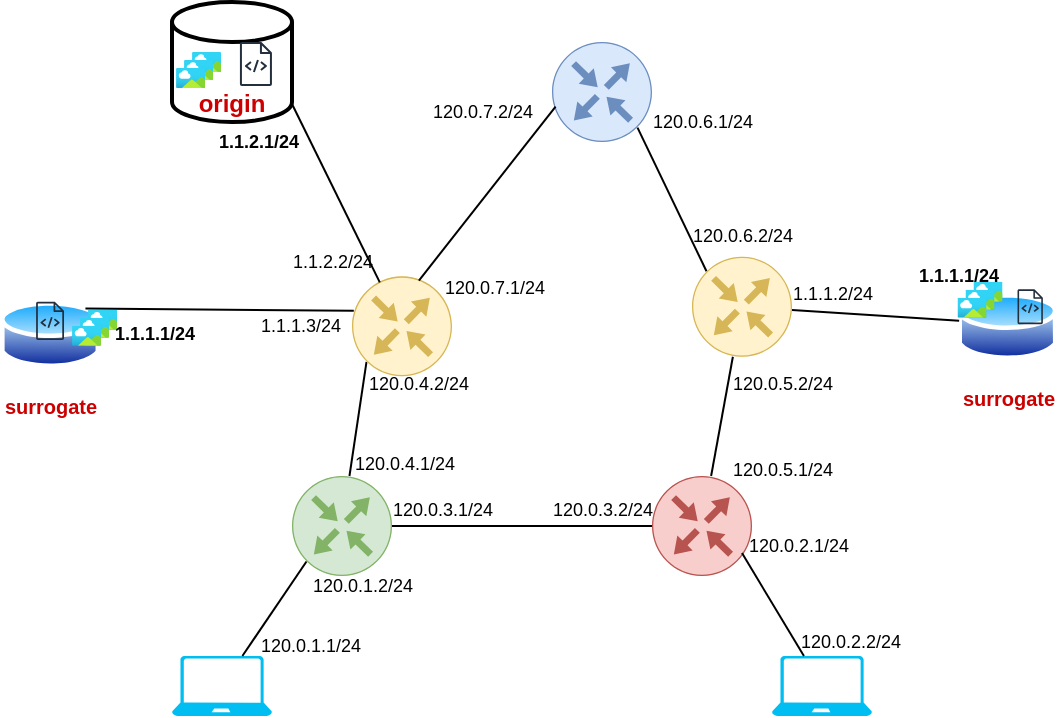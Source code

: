 <mxfile version="24.8.4">
  <diagram name="Page-1" id="sa3ymXvd7jjZQVC8KvQ6">
    <mxGraphModel dx="729" dy="488" grid="1" gridSize="10" guides="1" tooltips="1" connect="1" arrows="1" fold="1" page="1" pageScale="1" pageWidth="827" pageHeight="1169" math="0" shadow="0">
      <root>
        <mxCell id="0" />
        <mxCell id="1" parent="0" />
        <mxCell id="DSF0JdCFXwAlsFwlsIC3-1" value="" style="sketch=0;points=[[0.5,0,0],[1,0.5,0],[0.5,1,0],[0,0.5,0],[0.145,0.145,0],[0.856,0.145,0],[0.855,0.856,0],[0.145,0.855,0]];verticalLabelPosition=bottom;html=1;verticalAlign=top;aspect=fixed;align=center;pointerEvents=1;shape=mxgraph.cisco19.rect;prIcon=router;fillColor=#d5e8d4;strokeColor=#82b366;" parent="1" vertex="1">
          <mxGeometry x="270" y="250" width="50" height="50" as="geometry" />
        </mxCell>
        <mxCell id="DSF0JdCFXwAlsFwlsIC3-2" value="" style="sketch=0;points=[[0.5,0,0],[1,0.5,0],[0.5,1,0],[0,0.5,0],[0.145,0.145,0],[0.856,0.145,0],[0.855,0.856,0],[0.145,0.855,0]];verticalLabelPosition=bottom;html=1;verticalAlign=top;aspect=fixed;align=center;pointerEvents=1;shape=mxgraph.cisco19.rect;prIcon=router;fillColor=#f8cecc;strokeColor=#b85450;" parent="1" vertex="1">
          <mxGeometry x="450" y="250" width="50" height="50" as="geometry" />
        </mxCell>
        <mxCell id="DSF0JdCFXwAlsFwlsIC3-4" value="&lt;font color=&quot;#cc0000&quot; style=&quot;font-size: 10px;&quot;&gt;&lt;b&gt;surrogate&lt;/b&gt;&lt;/font&gt;" style="image;aspect=fixed;perimeter=ellipsePerimeter;html=1;align=center;shadow=0;dashed=0;spacingTop=3;image=img/lib/active_directory/database.svg;" parent="1" vertex="1">
          <mxGeometry x="124.04" y="160.82" width="50" height="37" as="geometry" />
        </mxCell>
        <mxCell id="DSF0JdCFXwAlsFwlsIC3-5" value="&lt;font color=&quot;#cc0000&quot; style=&quot;font-size: 10px;&quot;&gt;&lt;b&gt;surrogate&lt;/b&gt;&lt;/font&gt;" style="image;aspect=fixed;perimeter=ellipsePerimeter;html=1;align=center;shadow=0;dashed=0;spacingTop=3;image=img/lib/active_directory/database.svg;imageBackground=none;" parent="1" vertex="1">
          <mxGeometry x="602.73" y="156.82" width="50" height="37" as="geometry" />
        </mxCell>
        <mxCell id="DSF0JdCFXwAlsFwlsIC3-8" value="&lt;b&gt;&lt;font color=&quot;#cc0000&quot;&gt;origin&lt;/font&gt;&lt;/b&gt;" style="strokeWidth=2;html=1;shape=mxgraph.flowchart.database;whiteSpace=wrap;verticalAlign=bottom;" parent="1" vertex="1">
          <mxGeometry x="210" y="13.0" width="60" height="60" as="geometry" />
        </mxCell>
        <mxCell id="DSF0JdCFXwAlsFwlsIC3-9" value="" style="sketch=0;points=[[0.5,0,0],[1,0.5,0],[0.5,1,0],[0,0.5,0],[0.145,0.145,0],[0.856,0.145,0],[0.855,0.856,0],[0.145,0.855,0]];verticalLabelPosition=bottom;html=1;verticalAlign=top;aspect=fixed;align=center;pointerEvents=1;shape=mxgraph.cisco19.rect;prIcon=router;fillColor=#dae8fc;strokeColor=#6c8ebf;" parent="1" vertex="1">
          <mxGeometry x="400" y="33" width="50" height="50" as="geometry" />
        </mxCell>
        <mxCell id="DSF0JdCFXwAlsFwlsIC3-23" style="edgeStyle=orthogonalEdgeStyle;rounded=0;orthogonalLoop=1;jettySize=auto;html=1;entryX=0;entryY=0.5;entryDx=0;entryDy=0;entryPerimeter=0;endArrow=none;endFill=0;" parent="1" source="DSF0JdCFXwAlsFwlsIC3-1" target="DSF0JdCFXwAlsFwlsIC3-2" edge="1">
          <mxGeometry relative="1" as="geometry" />
        </mxCell>
        <mxCell id="DSF0JdCFXwAlsFwlsIC3-26" value="" style="sketch=0;outlineConnect=0;fontColor=#232F3E;gradientColor=none;fillColor=#232F3D;strokeColor=none;dashed=0;verticalLabelPosition=bottom;verticalAlign=top;align=center;html=1;fontSize=12;fontStyle=0;aspect=fixed;pointerEvents=1;shape=mxgraph.aws4.source_code;" parent="1" vertex="1">
          <mxGeometry x="142.03" y="162.82" width="14.01" height="19.18" as="geometry" />
        </mxCell>
        <mxCell id="DSF0JdCFXwAlsFwlsIC3-27" value="" style="sketch=0;outlineConnect=0;fontColor=#232F3E;gradientColor=none;fillColor=#232F3D;strokeColor=none;dashed=0;verticalLabelPosition=bottom;verticalAlign=top;align=center;html=1;fontSize=12;fontStyle=0;aspect=fixed;pointerEvents=1;shape=mxgraph.aws4.source_code;" parent="1" vertex="1">
          <mxGeometry x="632.73" y="156.66" width="12.73" height="17.42" as="geometry" />
        </mxCell>
        <mxCell id="DSF0JdCFXwAlsFwlsIC3-28" value="" style="verticalLabelPosition=bottom;html=1;verticalAlign=top;align=center;strokeColor=none;fillColor=#00BEF2;shape=mxgraph.azure.laptop;pointerEvents=1;" parent="1" vertex="1">
          <mxGeometry x="210" y="340" width="50" height="30" as="geometry" />
        </mxCell>
        <mxCell id="DSF0JdCFXwAlsFwlsIC3-29" value="" style="verticalLabelPosition=bottom;html=1;verticalAlign=top;align=center;strokeColor=none;fillColor=#00BEF2;shape=mxgraph.azure.laptop;pointerEvents=1;" parent="1" vertex="1">
          <mxGeometry x="510" y="340" width="50" height="30" as="geometry" />
        </mxCell>
        <mxCell id="DSF0JdCFXwAlsFwlsIC3-30" style="rounded=0;orthogonalLoop=1;jettySize=auto;html=1;entryX=0.9;entryY=0.771;entryDx=0;entryDy=0;entryPerimeter=0;endArrow=none;endFill=0;" parent="1" source="DSF0JdCFXwAlsFwlsIC3-29" target="DSF0JdCFXwAlsFwlsIC3-2" edge="1">
          <mxGeometry relative="1" as="geometry" />
        </mxCell>
        <mxCell id="DSF0JdCFXwAlsFwlsIC3-31" style="rounded=0;orthogonalLoop=1;jettySize=auto;html=1;entryX=0.145;entryY=0.855;entryDx=0;entryDy=0;entryPerimeter=0;endArrow=none;endFill=0;" parent="1" source="DSF0JdCFXwAlsFwlsIC3-28" target="DSF0JdCFXwAlsFwlsIC3-1" edge="1">
          <mxGeometry relative="1" as="geometry" />
        </mxCell>
        <mxCell id="DSF0JdCFXwAlsFwlsIC3-34" value="" style="sketch=0;outlineConnect=0;fontColor=#232F3E;gradientColor=none;fillColor=#232F3D;strokeColor=none;dashed=0;verticalLabelPosition=bottom;verticalAlign=top;align=center;html=1;fontSize=12;fontStyle=0;aspect=fixed;pointerEvents=1;shape=mxgraph.aws4.source_code;" parent="1" vertex="1">
          <mxGeometry x="243.93" y="33" width="16.07" height="22" as="geometry" />
        </mxCell>
        <mxCell id="DSF0JdCFXwAlsFwlsIC3-35" value="" style="image;aspect=fixed;html=1;points=[];align=center;fontSize=12;image=img/lib/azure2/general/Image.svg;" parent="1" vertex="1">
          <mxGeometry x="220.0" y="38" width="14.55" height="10" as="geometry" />
        </mxCell>
        <mxCell id="DSF0JdCFXwAlsFwlsIC3-36" value="" style="image;aspect=fixed;html=1;points=[];align=center;fontSize=12;image=img/lib/azure2/general/Image.svg;" parent="1" vertex="1">
          <mxGeometry x="216.0" y="42" width="14.55" height="10" as="geometry" />
        </mxCell>
        <mxCell id="DSF0JdCFXwAlsFwlsIC3-37" value="" style="image;aspect=fixed;html=1;points=[];align=center;fontSize=12;image=img/lib/azure2/general/Image.svg;" parent="1" vertex="1">
          <mxGeometry x="212" y="46" width="14.55" height="10" as="geometry" />
        </mxCell>
        <mxCell id="DSF0JdCFXwAlsFwlsIC3-38" value="" style="image;aspect=fixed;html=1;points=[];align=center;fontSize=12;image=img/lib/azure2/general/Image.svg;" parent="1" vertex="1">
          <mxGeometry x="610.73" y="152.82" width="14.55" height="10" as="geometry" />
        </mxCell>
        <mxCell id="DSF0JdCFXwAlsFwlsIC3-39" value="" style="image;aspect=fixed;html=1;points=[];align=center;fontSize=12;image=img/lib/azure2/general/Image.svg;" parent="1" vertex="1">
          <mxGeometry x="606.73" y="156.82" width="14.55" height="10" as="geometry" />
        </mxCell>
        <mxCell id="DSF0JdCFXwAlsFwlsIC3-40" value="" style="image;aspect=fixed;html=1;points=[];align=center;fontSize=12;image=img/lib/azure2/general/Image.svg;" parent="1" vertex="1">
          <mxGeometry x="602.73" y="160.82" width="14.55" height="10" as="geometry" />
        </mxCell>
        <mxCell id="DSF0JdCFXwAlsFwlsIC3-41" value="" style="image;aspect=fixed;html=1;points=[];align=center;fontSize=12;image=img/lib/azure2/general/Image.svg;" parent="1" vertex="1">
          <mxGeometry x="168.0" y="166.82" width="14.55" height="10" as="geometry" />
        </mxCell>
        <mxCell id="DSF0JdCFXwAlsFwlsIC3-42" value="" style="image;aspect=fixed;html=1;points=[];align=center;fontSize=12;image=img/lib/azure2/general/Image.svg;" parent="1" vertex="1">
          <mxGeometry x="164.0" y="170.82" width="14.55" height="10" as="geometry" />
        </mxCell>
        <mxCell id="DSF0JdCFXwAlsFwlsIC3-43" value="" style="image;aspect=fixed;html=1;points=[];align=center;fontSize=12;image=img/lib/azure2/general/Image.svg;" parent="1" vertex="1">
          <mxGeometry x="160.0" y="174.82" width="14.55" height="10" as="geometry" />
        </mxCell>
        <mxCell id="DSF0JdCFXwAlsFwlsIC3-44" value="&lt;font style=&quot;font-size: 9px;&quot;&gt;120.0.1.1/24&lt;/font&gt;" style="text;html=1;align=center;verticalAlign=middle;resizable=0;points=[];autosize=1;strokeColor=none;fillColor=none;fontSize=9;" parent="1" vertex="1">
          <mxGeometry x="243.96" y="325" width="70" height="20" as="geometry" />
        </mxCell>
        <mxCell id="DSF0JdCFXwAlsFwlsIC3-45" value="&lt;font style=&quot;font-size: 9px;&quot;&gt;120.0.1.2/24&lt;/font&gt;" style="text;html=1;align=center;verticalAlign=middle;resizable=0;points=[];autosize=1;strokeColor=none;fillColor=none;fontSize=9;" parent="1" vertex="1">
          <mxGeometry x="270" y="295" width="70" height="20" as="geometry" />
        </mxCell>
        <mxCell id="DSF0JdCFXwAlsFwlsIC3-46" value="&lt;font style=&quot;font-size: 9px;&quot;&gt;120.0.2.1/24&lt;/font&gt;" style="text;html=1;align=center;verticalAlign=middle;resizable=0;points=[];autosize=1;strokeColor=none;fillColor=none;fontSize=9;" parent="1" vertex="1">
          <mxGeometry x="488.08" y="275" width="70" height="20" as="geometry" />
        </mxCell>
        <mxCell id="DSF0JdCFXwAlsFwlsIC3-47" value="&lt;font style=&quot;font-size: 9px;&quot;&gt;120.0.2.2/24&lt;/font&gt;" style="text;html=1;align=center;verticalAlign=middle;resizable=0;points=[];autosize=1;strokeColor=none;fillColor=none;fontSize=9;" parent="1" vertex="1">
          <mxGeometry x="514" y="323" width="70" height="20" as="geometry" />
        </mxCell>
        <mxCell id="DSF0JdCFXwAlsFwlsIC3-48" value="&lt;font style=&quot;font-size: 9px;&quot;&gt;120.0.3.1/24&lt;/font&gt;" style="text;html=1;align=center;verticalAlign=middle;resizable=0;points=[];autosize=1;strokeColor=none;fillColor=none;fontSize=9;" parent="1" vertex="1">
          <mxGeometry x="310.03" y="257" width="70" height="20" as="geometry" />
        </mxCell>
        <mxCell id="DSF0JdCFXwAlsFwlsIC3-49" value="&lt;font style=&quot;font-size: 9px;&quot;&gt;120.0.3.2/24&lt;/font&gt;" style="text;html=1;align=center;verticalAlign=middle;resizable=0;points=[];autosize=1;strokeColor=none;fillColor=none;fontSize=9;" parent="1" vertex="1">
          <mxGeometry x="390" y="257" width="70" height="20" as="geometry" />
        </mxCell>
        <mxCell id="DSF0JdCFXwAlsFwlsIC3-53" style="rounded=0;orthogonalLoop=1;jettySize=auto;html=1;endArrow=none;endFill=0;" parent="1" source="DSF0JdCFXwAlsFwlsIC3-50" target="DSF0JdCFXwAlsFwlsIC3-2" edge="1">
          <mxGeometry relative="1" as="geometry" />
        </mxCell>
        <mxCell id="DSF0JdCFXwAlsFwlsIC3-50" value="" style="sketch=0;points=[[0.5,0,0],[1,0.5,0],[0.5,1,0],[0,0.5,0],[0.145,0.145,0],[0.856,0.145,0],[0.855,0.856,0],[0.145,0.855,0]];verticalLabelPosition=bottom;html=1;verticalAlign=top;aspect=fixed;align=center;pointerEvents=1;shape=mxgraph.cisco19.rect;prIcon=router;fillColor=#fff2cc;strokeColor=#d6b656;" parent="1" vertex="1">
          <mxGeometry x="470" y="140.37" width="50" height="50" as="geometry" />
        </mxCell>
        <mxCell id="DSF0JdCFXwAlsFwlsIC3-54" style="rounded=0;orthogonalLoop=1;jettySize=auto;html=1;entryX=0.017;entryY=0.422;entryDx=0;entryDy=0;entryPerimeter=0;endArrow=none;endFill=0;" parent="1" source="DSF0JdCFXwAlsFwlsIC3-50" target="DSF0JdCFXwAlsFwlsIC3-5" edge="1">
          <mxGeometry relative="1" as="geometry" />
        </mxCell>
        <mxCell id="DSF0JdCFXwAlsFwlsIC3-58" style="rounded=0;orthogonalLoop=1;jettySize=auto;html=1;exitX=0.145;exitY=0.855;exitDx=0;exitDy=0;exitPerimeter=0;endArrow=none;endFill=0;" parent="1" source="DSF0JdCFXwAlsFwlsIC3-55" target="DSF0JdCFXwAlsFwlsIC3-1" edge="1">
          <mxGeometry relative="1" as="geometry" />
        </mxCell>
        <mxCell id="DSF0JdCFXwAlsFwlsIC3-106" style="rounded=0;orthogonalLoop=1;jettySize=auto;html=1;exitX=0.018;exitY=0.345;exitDx=0;exitDy=0;exitPerimeter=0;entryX=1;entryY=0;entryDx=0;entryDy=0;endArrow=none;endFill=0;" parent="1" source="DSF0JdCFXwAlsFwlsIC3-55" target="DSF0JdCFXwAlsFwlsIC3-4" edge="1">
          <mxGeometry relative="1" as="geometry" />
        </mxCell>
        <mxCell id="DSF0JdCFXwAlsFwlsIC3-55" value="" style="sketch=0;points=[[0.5,0,0],[1,0.5,0],[0.5,1,0],[0,0.5,0],[0.145,0.145,0],[0.856,0.145,0],[0.855,0.856,0],[0.145,0.855,0]];verticalLabelPosition=bottom;html=1;verticalAlign=top;aspect=fixed;align=center;pointerEvents=1;shape=mxgraph.cisco19.rect;prIcon=router;fillColor=#fff2cc;strokeColor=#d6b656;" parent="1" vertex="1">
          <mxGeometry x="300" y="150.18" width="50" height="50" as="geometry" />
        </mxCell>
        <mxCell id="DSF0JdCFXwAlsFwlsIC3-67" value="&lt;font style=&quot;font-size: 9px;&quot;&gt;1.1.1.1/24&lt;/font&gt;" style="text;html=1;align=center;verticalAlign=middle;resizable=0;points=[];autosize=1;strokeColor=none;fillColor=none;fontSize=9;fontStyle=1" parent="1" vertex="1">
          <mxGeometry x="170.55" y="169.32" width="60" height="20" as="geometry" />
        </mxCell>
        <mxCell id="DSF0JdCFXwAlsFwlsIC3-68" value="&lt;font style=&quot;font-size: 9px;&quot;&gt;1.1.1.1/24&lt;/font&gt;" style="text;html=1;align=center;verticalAlign=middle;resizable=0;points=[];autosize=1;strokeColor=none;fillColor=none;fontSize=9;fontStyle=1" parent="1" vertex="1">
          <mxGeometry x="572.73" y="140.37" width="60" height="20" as="geometry" />
        </mxCell>
        <mxCell id="DSF0JdCFXwAlsFwlsIC3-73" style="rounded=0;orthogonalLoop=1;jettySize=auto;html=1;exitX=0.669;exitY=0.042;exitDx=0;exitDy=0;exitPerimeter=0;entryX=0.036;entryY=0.646;entryDx=0;entryDy=0;entryPerimeter=0;endArrow=none;endFill=0;" parent="1" source="DSF0JdCFXwAlsFwlsIC3-55" target="DSF0JdCFXwAlsFwlsIC3-9" edge="1">
          <mxGeometry relative="1" as="geometry" />
        </mxCell>
        <mxCell id="DSF0JdCFXwAlsFwlsIC3-74" value="&lt;font style=&quot;font-size: 9px;&quot;&gt;120.0.4.1/24&lt;/font&gt;" style="text;html=1;align=center;verticalAlign=middle;resizable=0;points=[];autosize=1;strokeColor=none;fillColor=none;fontSize=9;" parent="1" vertex="1">
          <mxGeometry x="291" y="234" width="70" height="20" as="geometry" />
        </mxCell>
        <mxCell id="DSF0JdCFXwAlsFwlsIC3-75" value="&lt;font style=&quot;font-size: 9px;&quot;&gt;120.0.5.1/24&lt;/font&gt;" style="text;html=1;align=center;verticalAlign=middle;resizable=0;points=[];autosize=1;strokeColor=none;fillColor=none;fontSize=9;" parent="1" vertex="1">
          <mxGeometry x="480" y="237" width="70" height="20" as="geometry" />
        </mxCell>
        <mxCell id="DSF0JdCFXwAlsFwlsIC3-76" value="&lt;font style=&quot;font-size: 9px;&quot;&gt;120.0.4.2/24&lt;/font&gt;" style="text;html=1;align=center;verticalAlign=middle;resizable=0;points=[];autosize=1;strokeColor=none;fillColor=none;fontSize=9;" parent="1" vertex="1">
          <mxGeometry x="298" y="194" width="70" height="20" as="geometry" />
        </mxCell>
        <mxCell id="DSF0JdCFXwAlsFwlsIC3-77" value="&lt;font style=&quot;font-size: 9px;&quot;&gt;120.0.5.2/24&lt;/font&gt;" style="text;html=1;align=center;verticalAlign=middle;resizable=0;points=[];autosize=1;strokeColor=none;fillColor=none;fontSize=9;" parent="1" vertex="1">
          <mxGeometry x="480" y="194" width="70" height="20" as="geometry" />
        </mxCell>
        <mxCell id="DSF0JdCFXwAlsFwlsIC3-79" value="&lt;font style=&quot;font-size: 9px;&quot;&gt;1.1.1.2/24&lt;/font&gt;" style="text;html=1;align=center;verticalAlign=middle;resizable=0;points=[];autosize=1;strokeColor=none;fillColor=none;fontSize=9;fontStyle=0" parent="1" vertex="1">
          <mxGeometry x="510" y="149.32" width="60" height="20" as="geometry" />
        </mxCell>
        <mxCell id="DSF0JdCFXwAlsFwlsIC3-81" value="&lt;font style=&quot;font-size: 9px;&quot;&gt;1.1.1.3/24&lt;/font&gt;" style="text;html=1;align=center;verticalAlign=middle;resizable=0;points=[];autosize=1;strokeColor=none;fillColor=none;fontSize=9;fontStyle=0" parent="1" vertex="1">
          <mxGeometry x="243.96" y="165.18" width="60" height="20" as="geometry" />
        </mxCell>
        <mxCell id="DSF0JdCFXwAlsFwlsIC3-83" value="&lt;font style=&quot;font-size: 9px;&quot;&gt;120.0.6.2/24&lt;/font&gt;" style="text;html=1;align=center;verticalAlign=middle;resizable=0;points=[];autosize=1;strokeColor=none;fillColor=none;fontSize=9;" parent="1" vertex="1">
          <mxGeometry x="460" y="120.37" width="70" height="20" as="geometry" />
        </mxCell>
        <mxCell id="DSF0JdCFXwAlsFwlsIC3-84" value="&lt;font style=&quot;font-size: 9px;&quot;&gt;120.0.6.1/24&lt;/font&gt;" style="text;html=1;align=center;verticalAlign=middle;resizable=0;points=[];autosize=1;strokeColor=none;fillColor=none;fontSize=9;" parent="1" vertex="1">
          <mxGeometry x="440" y="63" width="70" height="20" as="geometry" />
        </mxCell>
        <mxCell id="DSF0JdCFXwAlsFwlsIC3-86" style="rounded=0;orthogonalLoop=1;jettySize=auto;html=1;exitX=0.855;exitY=0.856;exitDx=0;exitDy=0;exitPerimeter=0;entryX=0.145;entryY=0.145;entryDx=0;entryDy=0;entryPerimeter=0;endArrow=none;endFill=0;" parent="1" source="DSF0JdCFXwAlsFwlsIC3-9" target="DSF0JdCFXwAlsFwlsIC3-50" edge="1">
          <mxGeometry relative="1" as="geometry" />
        </mxCell>
        <mxCell id="DSF0JdCFXwAlsFwlsIC3-87" value="&lt;font style=&quot;font-size: 9px;&quot;&gt;120.0.7.2/24&lt;/font&gt;" style="text;html=1;align=center;verticalAlign=middle;resizable=0;points=[];autosize=1;strokeColor=none;fillColor=none;fontSize=9;" parent="1" vertex="1">
          <mxGeometry x="330" y="58" width="70" height="20" as="geometry" />
        </mxCell>
        <mxCell id="DSF0JdCFXwAlsFwlsIC3-88" value="&lt;font style=&quot;font-size: 9px;&quot;&gt;120.0.7.1/24&lt;/font&gt;" style="text;html=1;align=center;verticalAlign=middle;resizable=0;points=[];autosize=1;strokeColor=none;fillColor=none;fontSize=9;" parent="1" vertex="1">
          <mxGeometry x="336" y="146.18" width="70" height="20" as="geometry" />
        </mxCell>
        <mxCell id="DSF0JdCFXwAlsFwlsIC3-98" value="&lt;font style=&quot;font-size: 9px;&quot;&gt;1.1.2.1/24&lt;/font&gt;" style="text;html=1;align=center;verticalAlign=middle;resizable=0;points=[];autosize=1;strokeColor=none;fillColor=none;fontSize=9;fontStyle=1" parent="1" vertex="1">
          <mxGeometry x="222.96" y="73" width="60" height="20" as="geometry" />
        </mxCell>
        <mxCell id="DSF0JdCFXwAlsFwlsIC3-104" style="rounded=0;orthogonalLoop=1;jettySize=auto;html=1;exitX=0.278;exitY=0.06;exitDx=0;exitDy=0;exitPerimeter=0;entryX=1;entryY=0.85;entryDx=0;entryDy=0;entryPerimeter=0;endArrow=none;endFill=0;" parent="1" source="DSF0JdCFXwAlsFwlsIC3-55" target="DSF0JdCFXwAlsFwlsIC3-8" edge="1">
          <mxGeometry relative="1" as="geometry" />
        </mxCell>
        <mxCell id="DSF0JdCFXwAlsFwlsIC3-105" value="&lt;font style=&quot;font-size: 9px;&quot;&gt;1.1.2.2/24&lt;/font&gt;" style="text;html=1;align=center;verticalAlign=middle;resizable=0;points=[];autosize=1;strokeColor=none;fillColor=none;fontSize=9;fontStyle=0" parent="1" vertex="1">
          <mxGeometry x="260" y="132.82" width="60" height="20" as="geometry" />
        </mxCell>
      </root>
    </mxGraphModel>
  </diagram>
</mxfile>
